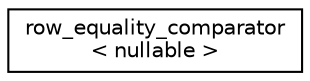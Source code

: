 digraph "Graphical Class Hierarchy"
{
  edge [fontname="Helvetica",fontsize="10",labelfontname="Helvetica",labelfontsize="10"];
  node [fontname="Helvetica",fontsize="10",shape=record];
  rankdir="LR";
  Node0 [label="row_equality_comparator\l\< nullable \>",height=0.2,width=0.4,color="black", fillcolor="white", style="filled",URL="$structrow__equality__comparator.html",tooltip="Functor to compute if two rows are equal. "];
}
